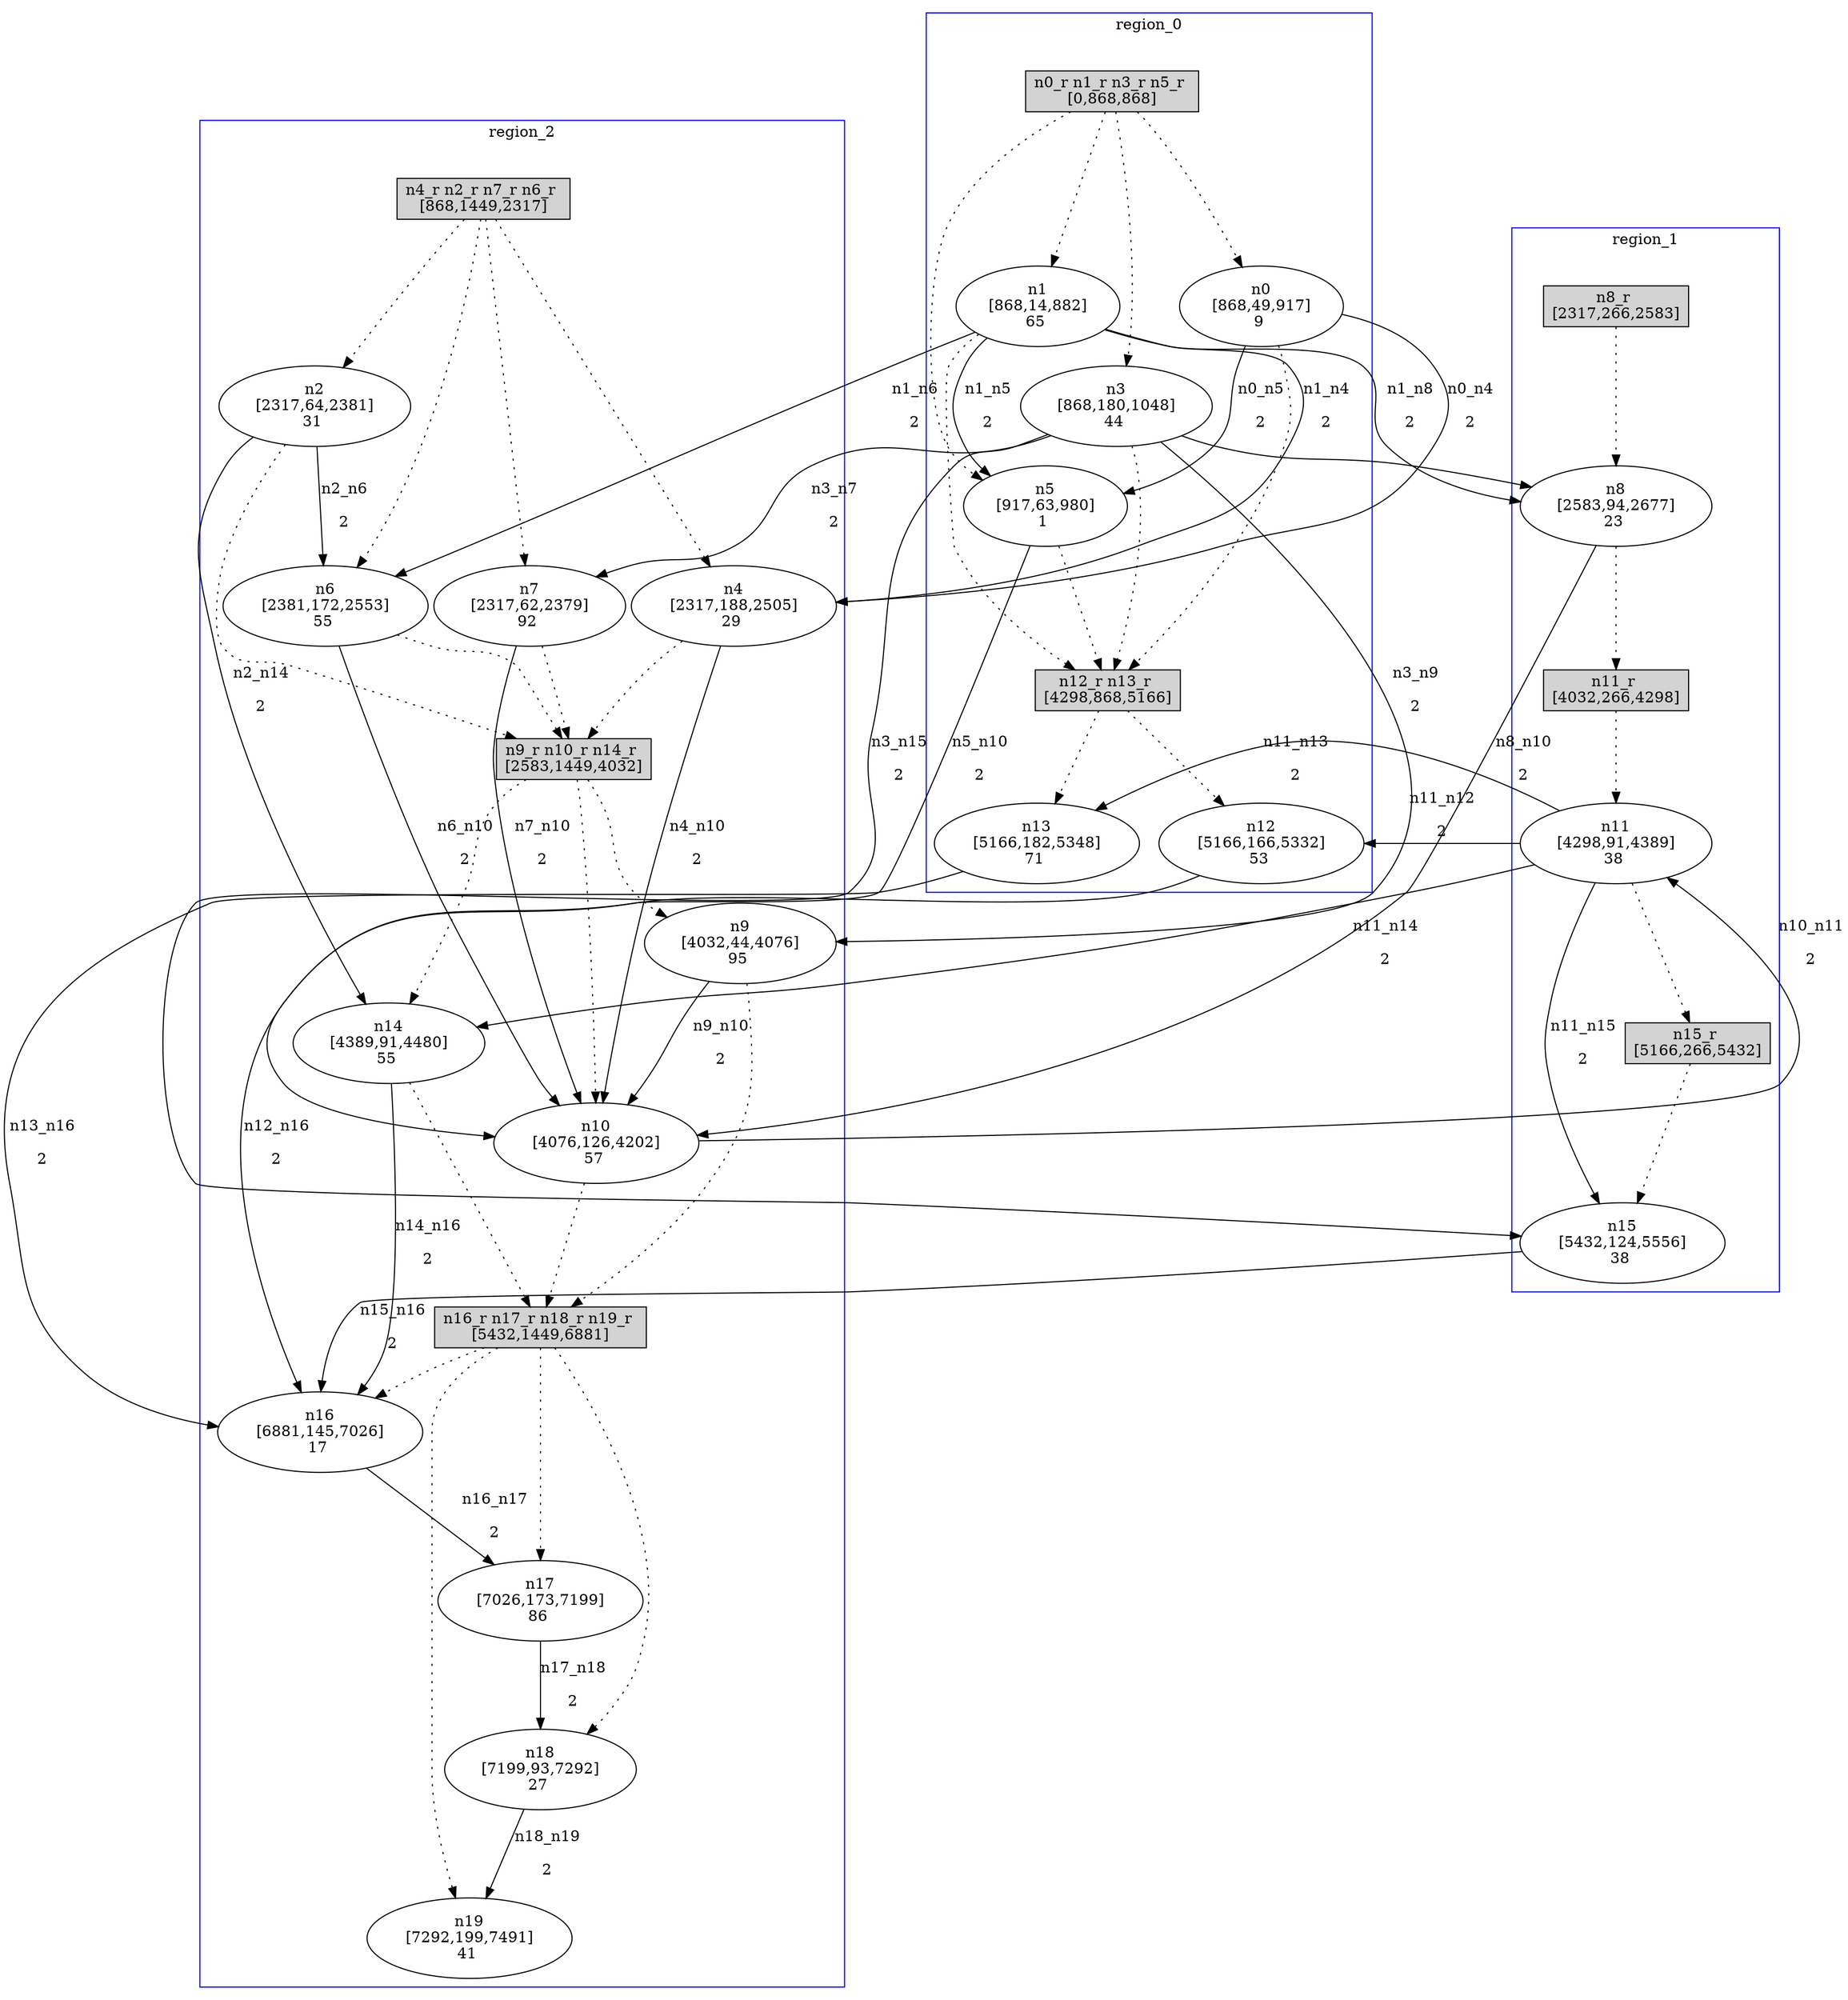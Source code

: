 //3-LSsolveMIPnSolStatus 2.
//4-SL 7491.
//5-LSsolveMIPsolveTime(double) 0.133357.
//6-reconfigurateNum(int) 8.
//7-reconfigurateTime(int) 6881.
digraph test_0 {
	size="28,40";
	subgraph cluster0 {
		stytle=filled;
		color=blue;
		label=region_0;
		reconfNode_0_1 [ shape = box, style = filled, label = "n0_r n1_r n3_r n5_r \n[0,868,868]" ];
		n0 [ label="n0\n[868,49,917]\n9 " ];
		n1 [ label="n1\n[868,14,882]\n65 " ];
		n3 [ label="n3\n[868,180,1048]\n44 " ];
		n5 [ label="n5\n[917,63,980]\n1 " ];
		reconfNode_0_1 -> n0 [ style = dotted ];
		reconfNode_0_1 -> n1 [ style = dotted ];
		reconfNode_0_1 -> n3 [ style = dotted ];
		reconfNode_0_1 -> n5 [ style = dotted ];
		n0 -> reconfNode_0_2 [ style = dotted ];
		n1 -> reconfNode_0_2 [ style = dotted ];
		n3 -> reconfNode_0_2 [ style = dotted ];
		n5 -> reconfNode_0_2 [ style = dotted ];
		reconfNode_0_2 [ shape = box, style = filled, label = "n12_r n13_r \n[4298,868,5166]" ];
		n12 [ label="n12\n[5166,166,5332]\n53 " ];
		n13 [ label="n13\n[5166,182,5348]\n71 " ];
		reconfNode_0_2 -> n12 [ style = dotted ];
		reconfNode_0_2 -> n13 [ style = dotted ];
	}
	subgraph cluster1 {
		stytle=filled;
		color=blue;
		label=region_1;
		reconfNode_1_1 [ shape = box, style = filled, label = "n8_r \n[2317,266,2583]" ];
		n8 [ label="n8\n[2583,94,2677]\n23 " ];
		reconfNode_1_1 -> n8 [ style = dotted ];
		n8 -> reconfNode_1_2 [ style = dotted ];
		reconfNode_1_2 [ shape = box, style = filled, label = "n11_r \n[4032,266,4298]" ];
		n11 [ label="n11\n[4298,91,4389]\n38 " ];
		reconfNode_1_2 -> n11 [ style = dotted ];
		n11 -> reconfNode_1_3 [ style = dotted ];
		reconfNode_1_3 [ shape = box, style = filled, label = "n15_r \n[5166,266,5432]" ];
		n15 [ label="n15\n[5432,124,5556]\n38 " ];
		reconfNode_1_3 -> n15 [ style = dotted ];
	}
	subgraph cluster2 {
		stytle=filled;
		color=blue;
		label=region_2;
		reconfNode_2_1 [ shape = box, style = filled, label = "n4_r n2_r n7_r n6_r \n[868,1449,2317]" ];
		n4 [ label="n4\n[2317,188,2505]\n29 " ];
		n2 [ label="n2\n[2317,64,2381]\n31 " ];
		n7 [ label="n7\n[2317,62,2379]\n92 " ];
		n6 [ label="n6\n[2381,172,2553]\n55 " ];
		reconfNode_2_1 -> n4 [ style = dotted ];
		reconfNode_2_1 -> n2 [ style = dotted ];
		reconfNode_2_1 -> n7 [ style = dotted ];
		reconfNode_2_1 -> n6 [ style = dotted ];
		n4 -> reconfNode_2_2 [ style = dotted ];
		n2 -> reconfNode_2_2 [ style = dotted ];
		n7 -> reconfNode_2_2 [ style = dotted ];
		n6 -> reconfNode_2_2 [ style = dotted ];
		reconfNode_2_2 [ shape = box, style = filled, label = "n9_r n10_r n14_r \n[2583,1449,4032]" ];
		n9 [ label="n9\n[4032,44,4076]\n95 " ];
		n10 [ label="n10\n[4076,126,4202]\n57 " ];
		n14 [ label="n14\n[4389,91,4480]\n55 " ];
		reconfNode_2_2 -> n9 [ style = dotted ];
		reconfNode_2_2 -> n10 [ style = dotted ];
		reconfNode_2_2 -> n14 [ style = dotted ];
		n9 -> reconfNode_2_3 [ style = dotted ];
		n10 -> reconfNode_2_3 [ style = dotted ];
		n14 -> reconfNode_2_3 [ style = dotted ];
		reconfNode_2_3 [ shape = box, style = filled, label = "n16_r n17_r n18_r n19_r \n[5432,1449,6881]" ];
		n16 [ label="n16\n[6881,145,7026]\n17 " ];
		n17 [ label="n17\n[7026,173,7199]\n86 " ];
		n18 [ label="n18\n[7199,93,7292]\n27 " ];
		n19 [ label="n19\n[7292,199,7491]\n41 " ];
		reconfNode_2_3 -> n16 [ style = dotted ];
		reconfNode_2_3 -> n17 [ style = dotted ];
		reconfNode_2_3 -> n18 [ style = dotted ];
		reconfNode_2_3 -> n19 [ style = dotted ];
	}
	n0 -> n4 [ label="n0_n4\n2" ];
	n0 -> n5 [ label="n0_n5\n2" ];
	n4 -> n10 [ label="n4_n10\n2" ];
	n5 -> n10 [ label="n5_n10\n2" ];
	n1 -> n4 [ label="n1_n4\n2" ];
	n1 -> n5 [ label="n1_n5\n2" ];
	n1 -> n6 [ label="n1_n6\n2" ];
	n1 -> n8 [ label="n1_n8\n2" ];
	n6 -> n10 [ label="n6_n10\n2" ];
	n8 -> n10 [ label="n8_n10\n2" ];
	n2 -> n6 [ label="n2_n6\n2" ];
	n2 -> n14 [ label="n2_n14\n2" ];
	n14 -> n16 [ label="n14_n16\n2" ];
	n3 -> n7 [ label="n3_n7\n2" ];
	n3 -> n8 [ label="n3_n8\n2" ];
	n3 -> n9 [ label="n3_n9\n2" ];
	n3 -> n15 [ label="n3_n15\n2" ];
	n7 -> n10 [ label="n7_n10\n2" ];
	n9 -> n10 [ label="n9_n10\n2" ];
	n15 -> n16 [ label="n15_n16\n2" ];
	n10 -> n11 [ label="n10_n11\n2" ];
	n11 -> n12 [ label="n11_n12\n2" ];
	n11 -> n13 [ label="n11_n13\n2" ];
	n11 -> n14 [ label="n11_n14\n2" ];
	n11 -> n15 [ label="n11_n15\n2" ];
	n12 -> n16 [ label="n12_n16\n2" ];
	n13 -> n16 [ label="n13_n16\n2" ];
	n16 -> n17 [ label="n16_n17\n2" ];
	n17 -> n18 [ label="n17_n18\n2" ];
	n18 -> n19 [ label="n18_n19\n2" ];
}
